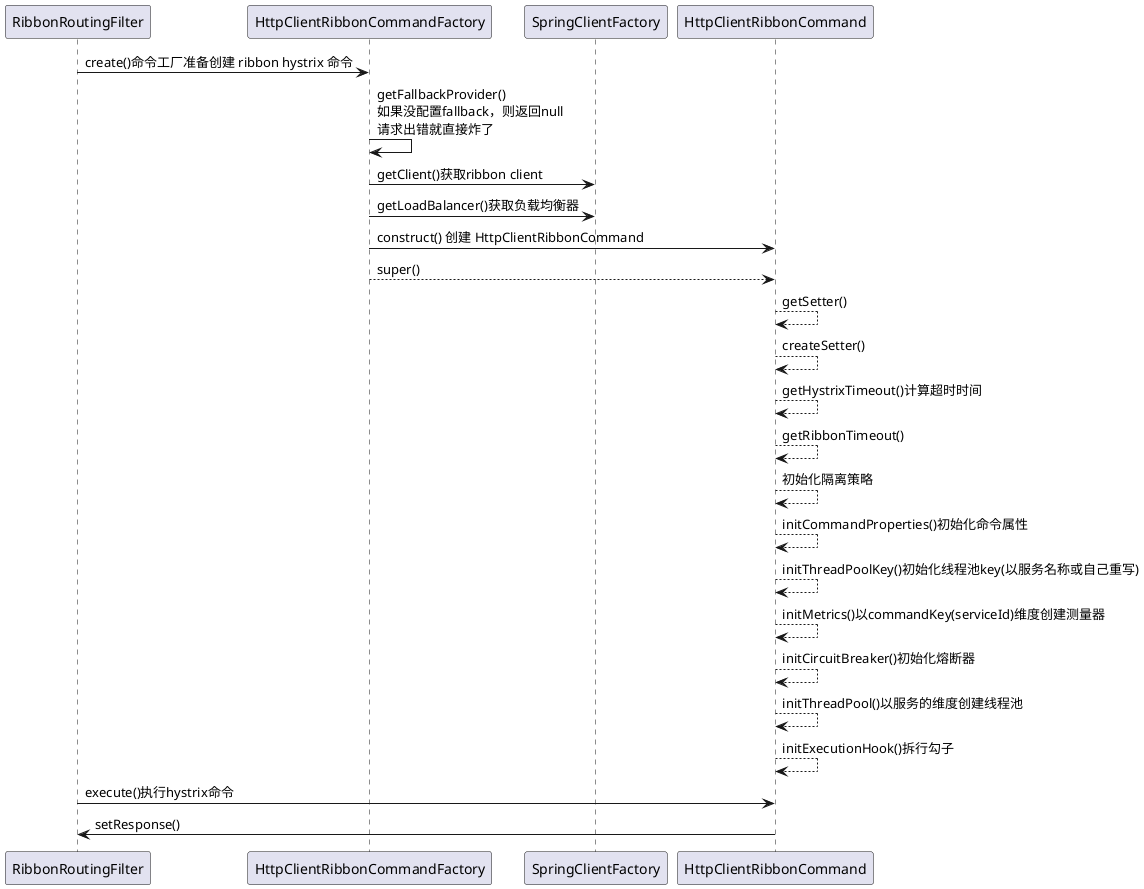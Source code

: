 @startuml
RibbonRoutingFilter->HttpClientRibbonCommandFactory:create()命令工厂准备创建 ribbon hystrix 命令
HttpClientRibbonCommandFactory->HttpClientRibbonCommandFactory:getFallbackProvider()\n如果没配置fallback，则返回null\n请求出错就直接炸了
HttpClientRibbonCommandFactory->SpringClientFactory:getClient()获取ribbon client
HttpClientRibbonCommandFactory->SpringClientFactory:getLoadBalancer()获取负载均衡器
HttpClientRibbonCommandFactory->HttpClientRibbonCommand:construct() 创建 HttpClientRibbonCommand
HttpClientRibbonCommandFactory -->HttpClientRibbonCommand:super()
HttpClientRibbonCommand -->HttpClientRibbonCommand:getSetter()
HttpClientRibbonCommand -->HttpClientRibbonCommand:createSetter()
HttpClientRibbonCommand -->HttpClientRibbonCommand:getHystrixTimeout()计算超时时间
HttpClientRibbonCommand -->HttpClientRibbonCommand:getRibbonTimeout()
HttpClientRibbonCommand -->HttpClientRibbonCommand:初始化隔离策略
HttpClientRibbonCommand -->HttpClientRibbonCommand:initCommandProperties()初始化命令属性
HttpClientRibbonCommand -->HttpClientRibbonCommand:initThreadPoolKey()初始化线程池key(以服务名称或自己重写)
HttpClientRibbonCommand -->HttpClientRibbonCommand:initMetrics()以commandKey(serviceId)维度创建测量器
HttpClientRibbonCommand -->HttpClientRibbonCommand:initCircuitBreaker()初始化熔断器
HttpClientRibbonCommand -->HttpClientRibbonCommand:initThreadPool()以服务的维度创建线程池
HttpClientRibbonCommand -->HttpClientRibbonCommand:initExecutionHook()拆行勾子
RibbonRoutingFilter->HttpClientRibbonCommand:execute()执行hystrix命令
RibbonRoutingFilter<-HttpClientRibbonCommand:setResponse()
@enduml